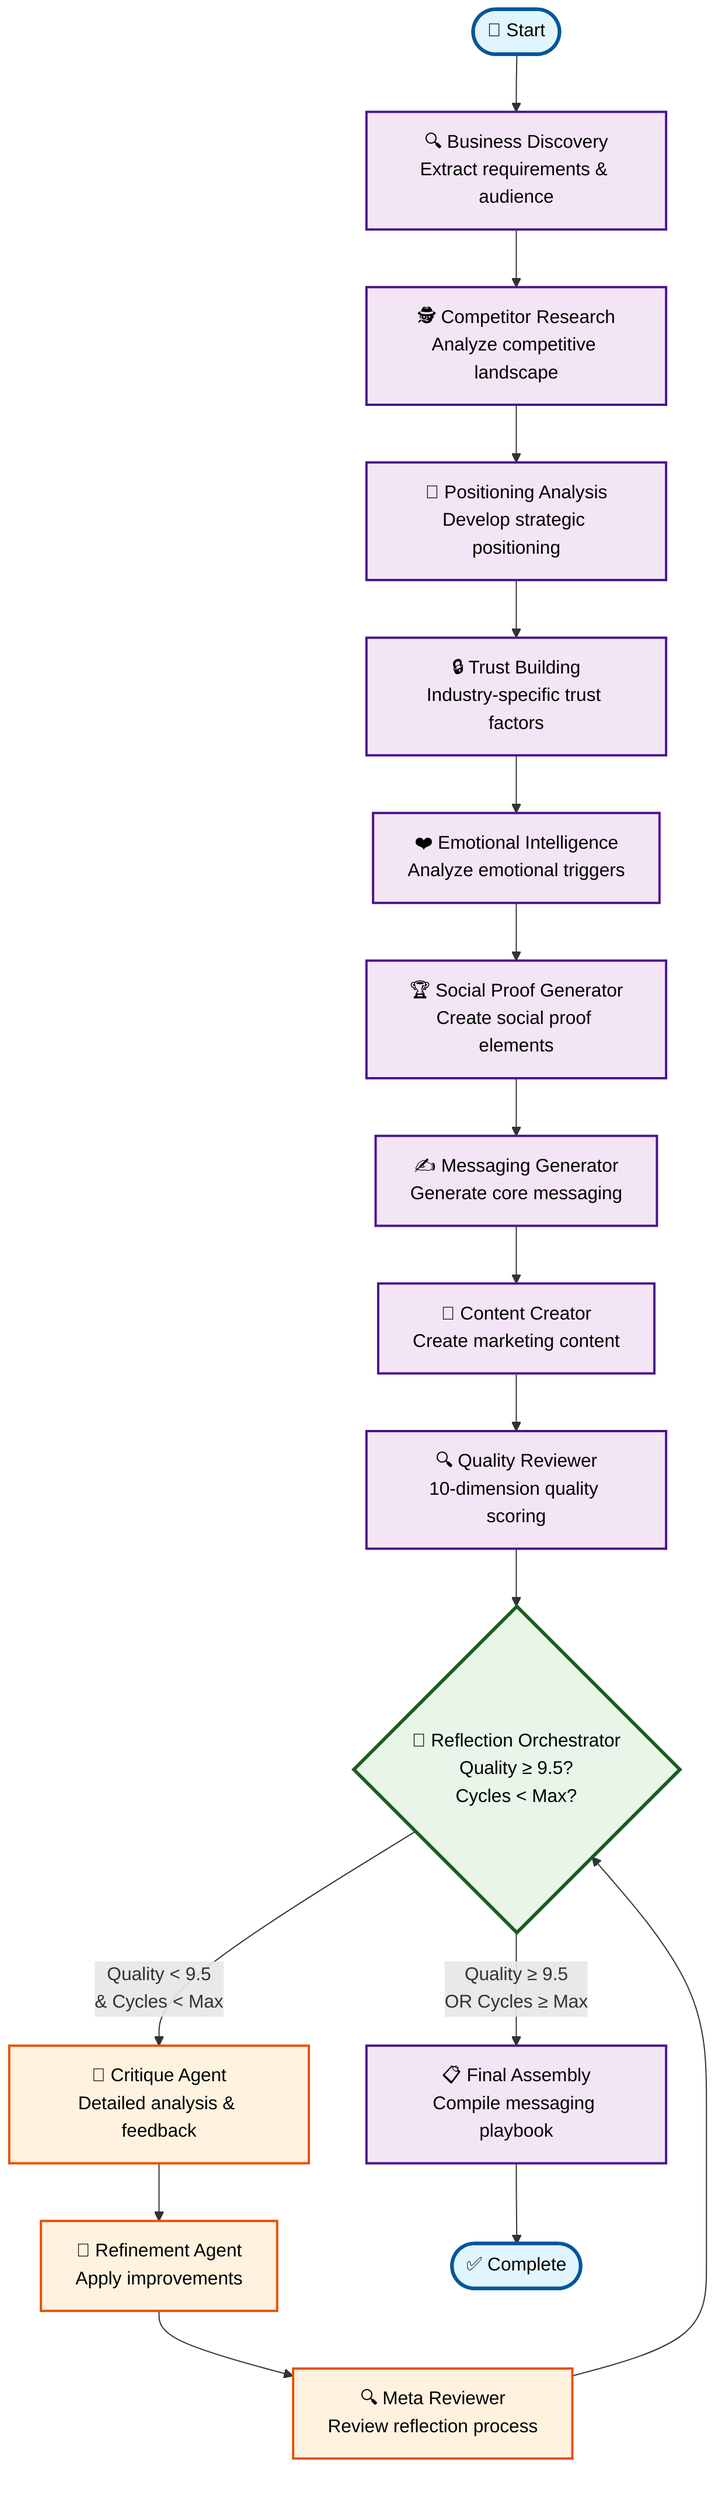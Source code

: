 graph TD
    Start([🚀 Start]) --> BD[🔍 Business Discovery<br/>Extract requirements & audience]
    BD --> CR[🕵️ Competitor Research<br/>Analyze competitive landscape]
    CR --> PA[🎯 Positioning Analysis<br/>Develop strategic positioning]
    PA --> TB[🔒 Trust Building<br/>Industry-specific trust factors]
    TB --> EI[❤️ Emotional Intelligence<br/>Analyze emotional triggers]
    EI --> SPG[🏆 Social Proof Generator<br/>Create social proof elements]
    SPG --> MG[✍️ Messaging Generator<br/>Generate core messaging]
    MG --> CC[📝 Content Creator<br/>Create marketing content]
    CC --> QR[🔍 Quality Reviewer<br/>10-dimension quality scoring]
    
    QR --> RO{🤔 Reflection Orchestrator<br/>Quality ≥ 9.5?<br/>Cycles < Max?}
    
    RO -->|Quality < 9.5<br/>& Cycles < Max| CA[🎯 Critique Agent<br/>Detailed analysis & feedback]
    CA --> RA[🔧 Refinement Agent<br/>Apply improvements]
    RA --> MR[🔍 Meta Reviewer<br/>Review reflection process]
    MR --> RO
    
    RO -->|Quality ≥ 9.5<br/>OR Cycles ≥ Max| FA[📋 Final Assembly<br/>Compile messaging playbook]
    FA --> End([✅ Complete])
    
    %% Styling
    classDef startEnd fill:#e1f5fe,stroke:#01579b,stroke-width:3px,color:#000
    classDef coreAgent fill:#f3e5f5,stroke:#4a148c,stroke-width:2px,color:#000
    classDef reflectionAgent fill:#fff3e0,stroke:#e65100,stroke-width:2px,color:#000
    classDef decision fill:#e8f5e8,stroke:#1b5e20,stroke-width:3px,color:#000
    
    class Start,End startEnd
    class BD,CR,PA,TB,EI,SPG,MG,CC,QR,FA coreAgent
    class CA,RA,MR reflectionAgent
    class RO decision